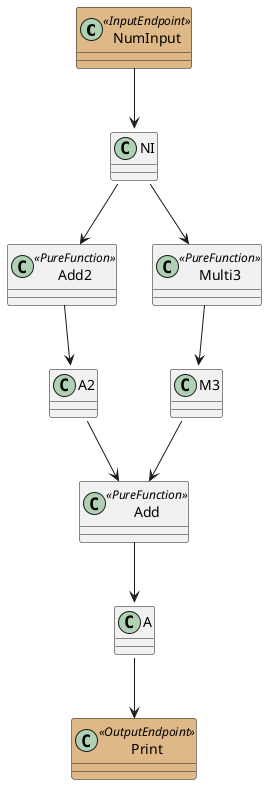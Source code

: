 
@startuml

skinparam class {
	BackgroundColor<<InputEndpoint>> BurlyWood
	BackgroundColor<<OutputEndpoint>> BurlyWood
}

class NumInput <<InputEndpoint>>
class Add2 <<PureFunction>>
class Add <<PureFunction>>
class Print <<OutputEndpoint>>
class Multi3 <<PureFunction>>

NumInput --> NI::Integer
NI::Integer --> Add2
NI::Integer --> Multi3
Add2 --> A2::Integer
A2::Integer --> Add
Multi3 --> M3::Integer
M3::Integer --> Add
Add --> A::Integer
A::Integer --> Print
@enduml
